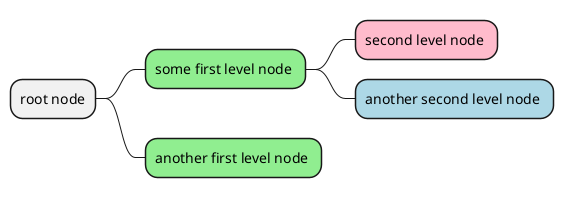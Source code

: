 @startmindmap Mindmap example
<style>
mindmapDiagram {
  .green {
    BackgroundColor lightgreen
  }
  .rose {
    BackgroundColor #FFBBCC
  }
  .your_style_name {
    BackgroundColor lightblue
  }
}
</style>
* root node
 * some first level node <<green>>
  * second level node <<rose>>
  * another second level node <<your_style_name>>
 * another first level node <<green>>
@endmindmap
